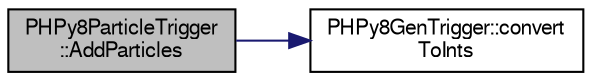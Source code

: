 digraph "PHPy8ParticleTrigger::AddParticles"
{
  bgcolor="transparent";
  edge [fontname="FreeSans",fontsize="10",labelfontname="FreeSans",labelfontsize="10"];
  node [fontname="FreeSans",fontsize="10",shape=record];
  rankdir="LR";
  Node1 [label="PHPy8ParticleTrigger\l::AddParticles",height=0.2,width=0.4,color="black", fillcolor="grey75", style="filled" fontcolor="black"];
  Node1 -> Node2 [color="midnightblue",fontsize="10",style="solid",fontname="FreeSans"];
  Node2 [label="PHPy8GenTrigger::convert\lToInts",height=0.2,width=0.4,color="black",URL="$db/df0/classPHPy8GenTrigger.html#a32596d7fc7198f1eff96d1683ba8ab99"];
}
